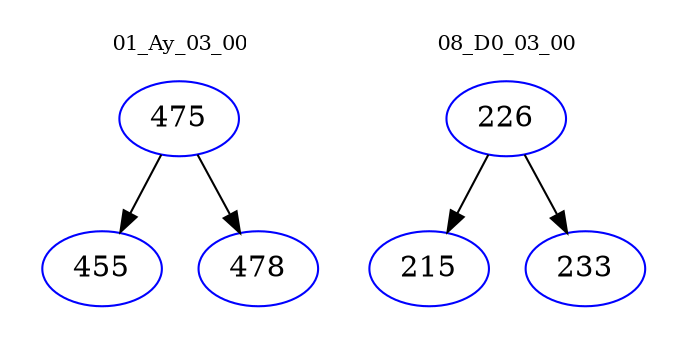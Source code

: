 digraph{
subgraph cluster_0 {
color = white
label = "01_Ay_03_00";
fontsize=10;
T0_475 [label="475", color="blue"]
T0_475 -> T0_455 [color="black"]
T0_455 [label="455", color="blue"]
T0_475 -> T0_478 [color="black"]
T0_478 [label="478", color="blue"]
}
subgraph cluster_1 {
color = white
label = "08_D0_03_00";
fontsize=10;
T1_226 [label="226", color="blue"]
T1_226 -> T1_215 [color="black"]
T1_215 [label="215", color="blue"]
T1_226 -> T1_233 [color="black"]
T1_233 [label="233", color="blue"]
}
}
